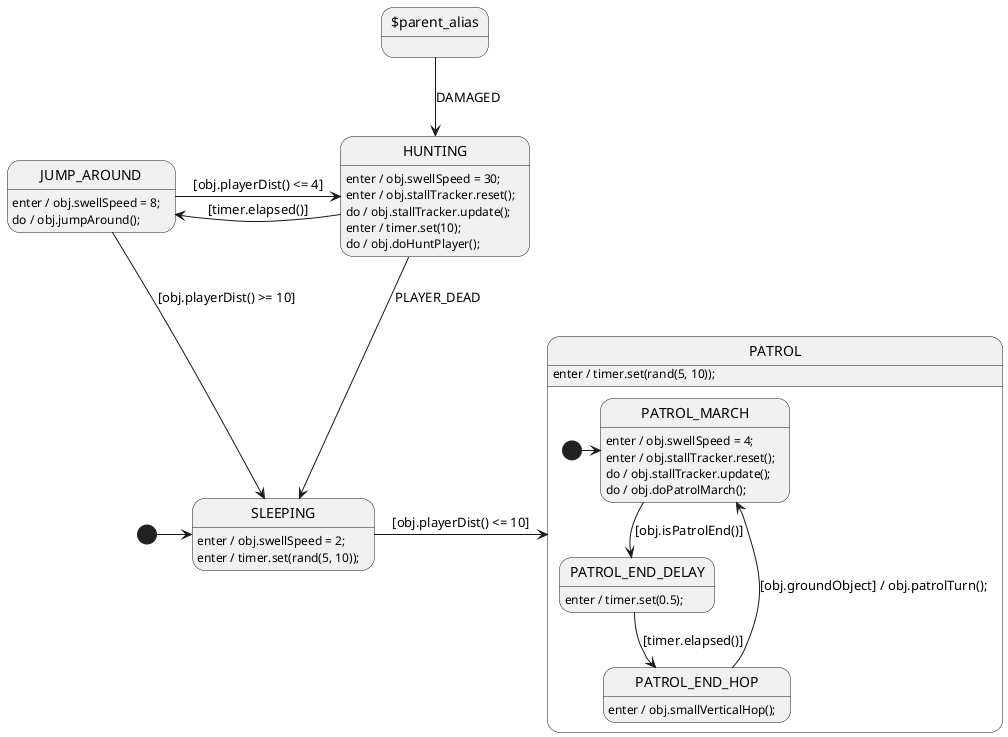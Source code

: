 @startuml Enemy1Sm

' //////////////////////// STATE ORGANIZATION ///////////////////////
' Note: StateSmith treats state names and events as case insensitive.
' More info: https://github.com/StateSmith/StateSmith/wiki/PlantUML

state "$parent_alias" as PA

state SLEEPING

state PATROL {
    state PATROL_MARCH
    state PATROL_END_DELAY
    state PATROL_END_HOP
    ' state PATROL_END_TURN
    [*] -> PATROL_MARCH
}

state JUMP_AROUND

state HUNTING

[*] -> SLEEPING


' ///////////////////////// STATE HANDLERS /////////////////////////
' Syntax: https://github.com/StateSmith/StateSmith/wiki/Behaviors

PA --> HUNTING: DAMAGED

SLEEPING: enter / obj.swellSpeed = 2;
SLEEPING: enter / timer.set(rand(5, 10));
SLEEPING -> PATROL: [obj.playerDist() <= 10]
' SLEEPING --> JUMP_AROUND: [obj.playerDist() <= 5]

PATROL: enter / timer.set(rand(5, 10));
' PATROL -> SLEEPING: [timer.elapsed()]
PATROL_MARCH: enter / obj.swellSpeed = 4;
PATROL_MARCH: enter / obj.stallTracker.reset();
PATROL_MARCH: do / obj.stallTracker.update();
PATROL_MARCH: do / obj.doPatrolMarch();
PATROL_MARCH --> PATROL_END_DELAY: [obj.isPatrolEnd()]

PATROL_END_DELAY: enter / timer.set(0.5);
PATROL_END_DELAY --> PATROL_END_HOP: [timer.elapsed()]

PATROL_END_HOP: enter / obj.smallVerticalHop();
PATROL_END_HOP --> PATROL_MARCH: [obj.groundObject] / obj.patrolTurn();

HUNTING --> SLEEPING: PLAYER_DEAD

JUMP_AROUND: enter / obj.swellSpeed = 8;
JUMP_AROUND: do / obj.jumpAround();
JUMP_AROUND --> SLEEPING: [obj.playerDist() >= 10]
JUMP_AROUND -r-> HUNTING: [obj.playerDist() <= 4]

HUNTING: enter / obj.swellSpeed = 30;
HUNTING: enter / obj.stallTracker.reset();
HUNTING: do / obj.stallTracker.update();
HUNTING: enter / timer.set(10);
HUNTING: do / obj.doHuntPlayer();
HUNTING -l-> JUMP_AROUND: [timer.elapsed()]

' //////////////////////// StateSmith config ////////////////////////
' The below special comment block sets the StateSmith configuration.
' More info: https://github.com/StateSmith/StateSmith/issues/335

/'! $CONFIG : toml
[SmRunnerSettings]
transpilerId = "JavaScript"

[RenderConfig]
AutoExpandedVars = """
    timer: new Timer(0),
    obj: null, // need to set this to instance of Enemy1 before calling start()
    """
'/
@enduml
